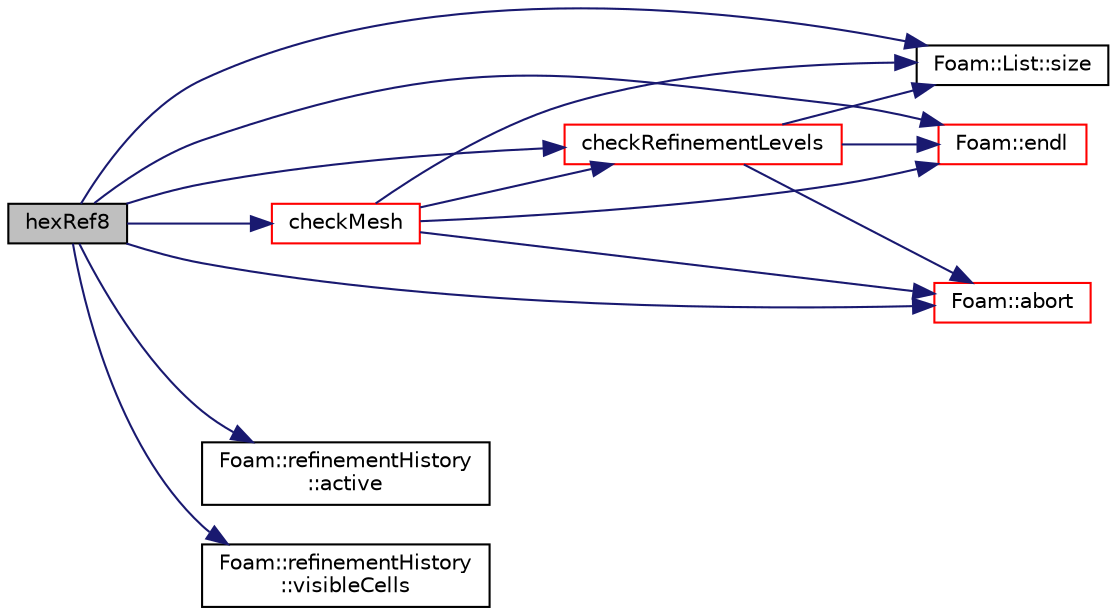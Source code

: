 digraph "hexRef8"
{
  bgcolor="transparent";
  edge [fontname="Helvetica",fontsize="10",labelfontname="Helvetica",labelfontsize="10"];
  node [fontname="Helvetica",fontsize="10",shape=record];
  rankdir="LR";
  Node397 [label="hexRef8",height=0.2,width=0.4,color="black", fillcolor="grey75", style="filled", fontcolor="black"];
  Node397 -> Node398 [color="midnightblue",fontsize="10",style="solid",fontname="Helvetica"];
  Node398 [label="Foam::abort",height=0.2,width=0.4,color="red",URL="$a21851.html#a447107a607d03e417307c203fa5fb44b"];
  Node397 -> Node443 [color="midnightblue",fontsize="10",style="solid",fontname="Helvetica"];
  Node443 [label="Foam::refinementHistory\l::active",height=0.2,width=0.4,color="black",URL="$a22421.html#ad9735e23cb0888fb98e1c5893aecff7e",tooltip="Is there unrefinement history? "];
  Node397 -> Node444 [color="midnightblue",fontsize="10",style="solid",fontname="Helvetica"];
  Node444 [label="checkMesh",height=0.2,width=0.4,color="red",URL="$a22413.html#a432ff341842268fa21b8363e6b2c45b9",tooltip="Debug: Check coupled mesh for correctness. "];
  Node444 -> Node405 [color="midnightblue",fontsize="10",style="solid",fontname="Helvetica"];
  Node405 [label="Foam::endl",height=0.2,width=0.4,color="red",URL="$a21851.html#a2db8fe02a0d3909e9351bb4275b23ce4",tooltip="Add newline and flush stream. "];
  Node444 -> Node398 [color="midnightblue",fontsize="10",style="solid",fontname="Helvetica"];
  Node444 -> Node490 [color="midnightblue",fontsize="10",style="solid",fontname="Helvetica"];
  Node490 [label="Foam::List::size",height=0.2,width=0.4,color="black",URL="$a26833.html#a8a5f6fa29bd4b500caf186f60245b384",tooltip="Override size to be inconsistent with allocated storage. "];
  Node444 -> Node773 [color="midnightblue",fontsize="10",style="solid",fontname="Helvetica"];
  Node773 [label="checkRefinementLevels",height=0.2,width=0.4,color="red",URL="$a22413.html#a02570ed86624586145fa5b8bb20a2d12",tooltip="Debug: Check 2:1 consistency across faces. "];
  Node773 -> Node405 [color="midnightblue",fontsize="10",style="solid",fontname="Helvetica"];
  Node773 -> Node490 [color="midnightblue",fontsize="10",style="solid",fontname="Helvetica"];
  Node773 -> Node398 [color="midnightblue",fontsize="10",style="solid",fontname="Helvetica"];
  Node397 -> Node773 [color="midnightblue",fontsize="10",style="solid",fontname="Helvetica"];
  Node397 -> Node405 [color="midnightblue",fontsize="10",style="solid",fontname="Helvetica"];
  Node397 -> Node490 [color="midnightblue",fontsize="10",style="solid",fontname="Helvetica"];
  Node397 -> Node774 [color="midnightblue",fontsize="10",style="solid",fontname="Helvetica"];
  Node774 [label="Foam::refinementHistory\l::visibleCells",height=0.2,width=0.4,color="black",URL="$a22421.html#a1dd5e1e53d1498657f07a2087f3eafa3",tooltip="Per cell in the current mesh (i.e. visible) either -1 (unrefined) "];
}
